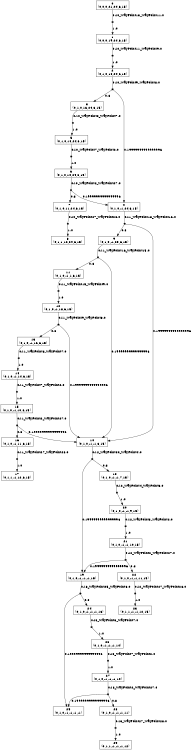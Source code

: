 digraph MDP {
size="8,5"
node [shape=box];
0 -> n0_0 [ arrowhead=none,label="0:r0_WayPoint13_WayPoint11.0" ];
n0_0 [ shape=point,width=0.1,height=0.1,label="" ];
n0_0 -> 1 [ label="1.0" ];
1 -> n1_0 [ arrowhead=none,label="0:r0_WayPoint11_WayPoint9.0" ];
n1_0 [ shape=point,width=0.1,height=0.1,label="" ];
n1_0 -> 2 [ label="1.0" ];
2 -> n2_0 [ arrowhead=none,label="0:r0_WayPoint9_WayPoint8.0" ];
n2_0 [ shape=point,width=0.1,height=0.1,label="" ];
n2_0 -> 3 [ label="0.8" ];
n2_0 -> 4 [ label="0.19999999999999996" ];
3 -> n3_0 [ arrowhead=none,label="0:r0_WayPoint8_WayPoint7.0" ];
n3_0 [ shape=point,width=0.1,height=0.1,label="" ];
n3_0 -> 5 [ label="1.0" ];
4 -> n4_0 [ arrowhead=none,label="0:r1_WayPoint18_WayPoint16.0" ];
n4_0 [ shape=point,width=0.1,height=0.1,label="" ];
n4_0 -> 9 [ label="0.8" ];
n4_0 -> 10 [ label="0.19999999999999996" ];
5 -> n5_0 [ arrowhead=none,label="0:r0_WayPoint7_WayPoint2.0" ];
n5_0 [ shape=point,width=0.1,height=0.1,label="" ];
n5_0 -> 6 [ label="1.0" ];
6 -> n6_0 [ arrowhead=none,label="0:r0_WayPoint2_WayPoint27.0" ];
n6_0 [ shape=point,width=0.1,height=0.1,label="" ];
n6_0 -> 4 [ label="0.19999999999999996" ];
n6_0 -> 7 [ label="0.8" ];
7 -> n7_0 [ arrowhead=none,label="0:r0_WayPoint27_WayPoint28.0" ];
n7_0 [ shape=point,width=0.1,height=0.1,label="" ];
n7_0 -> 8 [ label="1.0" ];
9 -> n9_0 [ arrowhead=none,label="0:r1_WayPoint16_WayPoint15.0" ];
n9_0 [ shape=point,width=0.1,height=0.1,label="" ];
n9_0 -> 10 [ label="0.19999999999999996" ];
n9_0 -> 11 [ label="0.8" ];
10 -> n10_0 [ arrowhead=none,label="0:r2_WayPoint30_WayPoint4.0" ];
n10_0 [ shape=point,width=0.1,height=0.1,label="" ];
n10_0 -> 18 [ label="0.8" ];
n10_0 -> 19 [ label="0.19999999999999996" ];
11 -> n11_0 [ arrowhead=none,label="0:r1_WayPoint15_WayPoint9.0" ];
n11_0 [ shape=point,width=0.1,height=0.1,label="" ];
n11_0 -> 12 [ label="1.0" ];
12 -> n12_0 [ arrowhead=none,label="0:r1_WayPoint9_WayPoint8.0" ];
n12_0 [ shape=point,width=0.1,height=0.1,label="" ];
n12_0 -> 10 [ label="0.19999999999999996" ];
n12_0 -> 13 [ label="0.8" ];
13 -> n13_0 [ arrowhead=none,label="0:r1_WayPoint8_WayPoint7.0" ];
n13_0 [ shape=point,width=0.1,height=0.1,label="" ];
n13_0 -> 14 [ label="1.0" ];
14 -> n14_0 [ arrowhead=none,label="0:r1_WayPoint7_WayPoint2.0" ];
n14_0 [ shape=point,width=0.1,height=0.1,label="" ];
n14_0 -> 15 [ label="1.0" ];
15 -> n15_0 [ arrowhead=none,label="0:r1_WayPoint2_WayPoint27.0" ];
n15_0 [ shape=point,width=0.1,height=0.1,label="" ];
n15_0 -> 16 [ label="0.8" ];
n15_0 -> 10 [ label="0.19999999999999996" ];
16 -> n16_0 [ arrowhead=none,label="0:r1_WayPoint27_WayPoint28.0" ];
n16_0 [ shape=point,width=0.1,height=0.1,label="" ];
n16_0 -> 17 [ label="1.0" ];
18 -> n18_0 [ arrowhead=none,label="0:r2_WayPoint4_WayPoint3.0" ];
n18_0 [ shape=point,width=0.1,height=0.1,label="" ];
n18_0 -> 20 [ label="1.0" ];
19 -> n19_0 [ arrowhead=none,label="0:r3_WayPoint25_WayPoint8.0" ];
n19_0 [ shape=point,width=0.1,height=0.1,label="" ];
n19_0 -> 24 [ label="0.8" ];
n19_0 -> 25 [ label="0.19999999999999996" ];
20 -> n20_0 [ arrowhead=none,label="0:r2_WayPoint3_WayPoint2.0" ];
n20_0 [ shape=point,width=0.1,height=0.1,label="" ];
n20_0 -> 21 [ label="1.0" ];
21 -> n21_0 [ arrowhead=none,label="0:r2_WayPoint2_WayPoint27.0" ];
n21_0 [ shape=point,width=0.1,height=0.1,label="" ];
n21_0 -> 19 [ label="0.19999999999999996" ];
n21_0 -> 22 [ label="0.8" ];
22 -> n22_0 [ arrowhead=none,label="0:r2_WayPoint27_WayPoint28.0" ];
n22_0 [ shape=point,width=0.1,height=0.1,label="" ];
n22_0 -> 23 [ label="1.0" ];
24 -> n24_0 [ arrowhead=none,label="0:r3_WayPoint8_WayPoint7.0" ];
n24_0 [ shape=point,width=0.1,height=0.1,label="" ];
n24_0 -> 26 [ label="1.0" ];
26 -> n26_0 [ arrowhead=none,label="0:r3_WayPoint7_WayPoint2.0" ];
n26_0 [ shape=point,width=0.1,height=0.1,label="" ];
n26_0 -> 27 [ label="1.0" ];
27 -> n27_0 [ arrowhead=none,label="0:r3_WayPoint2_WayPoint27.0" ];
n27_0 [ shape=point,width=0.1,height=0.1,label="" ];
n27_0 -> 25 [ label="0.19999999999999996" ];
n27_0 -> 28 [ label="0.8" ];
28 -> n28_0 [ arrowhead=none,label="0:r3_WayPoint27_WayPoint28.0" ];
n28_0 [ shape=point,width=0.1,height=0.1,label="" ];
n28_0 -> 29 [ label="1.0" ];
0 [label="0\n(0,0,0,21,24,6,15)"]
1 [label="1\n(0,0,0,19,24,6,15)"]
2 [label="2\n(0,1,0,18,24,6,15)"]
3 [label="3\n(0,1,0,16,24,6,15)"]
4 [label="4\n(0,1,0,-1,24,6,15)"]
5 [label="5\n(0,1,0,14,24,6,15)"]
6 [label="6\n(0,1,0,10,24,6,15)"]
7 [label="7\n(0,1,0,11,24,6,15)"]
8 [label="8\n(0,1,1,12,24,6,15)"]
9 [label="9\n(0,1,0,-1,23,6,15)"]
10 [label="10\n(0,1,0,-1,-1,6,15)"]
11 [label="11\n(0,1,0,-1,1,6,15)"]
12 [label="12\n(0,1,0,-1,18,6,15)"]
13 [label="13\n(0,1,0,-1,16,6,15)"]
14 [label="14\n(0,1,0,-1,14,6,15)"]
15 [label="15\n(0,1,0,-1,10,6,15)"]
16 [label="16\n(0,1,0,-1,11,6,15)"]
17 [label="17\n(0,1,1,-1,12,6,15)"]
18 [label="18\n(0,1,0,-1,-1,7,15)"]
19 [label="19\n(0,1,0,-1,-1,-1,15)"]
20 [label="20\n(0,1,0,-1,-1,9,15)"]
21 [label="21\n(0,1,0,-1,-1,10,15)"]
22 [label="22\n(0,1,0,-1,-1,11,15)"]
23 [label="23\n(0,1,1,-1,-1,12,15)"]
24 [label="24\n(0,1,0,-1,-1,-1,16)"]
25 [label="25\n(0,1,0,-1,-1,-1,-1)"]
26 [label="26\n(0,1,0,-1,-1,-1,14)"]
27 [label="27\n(0,1,0,-1,-1,-1,10)"]
28 [label="28\n(0,1,0,-1,-1,-1,11)"]
29 [label="29\n(0,1,1,-1,-1,-1,12)"]
}
